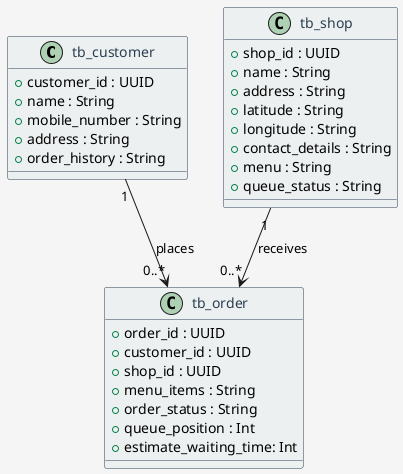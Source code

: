 @startuml
skinparam backgroundColor #F5F5F5
skinparam class {
    BackgroundColor #ECF0F1
    BorderColor #2C3E50
    FontColor #2C3E50
}

class tb_customer {
    + customer_id : UUID
    + name : String
    + mobile_number : String
    + address : String
    + order_history : String
}

class tb_shop {
    + shop_id : UUID
    + name : String
    + address : String
    + latitude : String
    + longitude : String
    + contact_details : String
    + menu : String
    + queue_status : String
}

class tb_order {
    + order_id : UUID
    + customer_id : UUID
    + shop_id : UUID
    + menu_items : String
    + order_status : String
    + queue_position : Int
    + estimate_waiting_time: Int
}

tb_customer "1" --> "0..*" tb_order : places
tb_shop "1" --> "0..*" tb_order : receives
@enduml